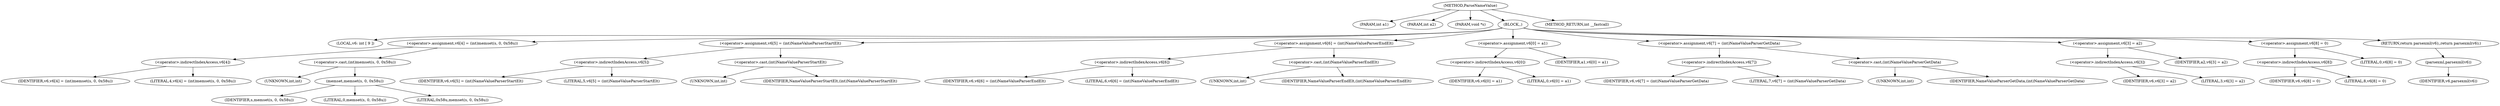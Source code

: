digraph ParseNameValue {  
"1000102" [label = "(METHOD,ParseNameValue)" ]
"1000103" [label = "(PARAM,int a1)" ]
"1000104" [label = "(PARAM,int a2)" ]
"1000105" [label = "(PARAM,void *s)" ]
"1000106" [label = "(BLOCK,,)" ]
"1000107" [label = "(LOCAL,v6: int [ 9 ])" ]
"1000108" [label = "(<operator>.assignment,v6[4] = (int)memset(s, 0, 0x58u))" ]
"1000109" [label = "(<operator>.indirectIndexAccess,v6[4])" ]
"1000110" [label = "(IDENTIFIER,v6,v6[4] = (int)memset(s, 0, 0x58u))" ]
"1000111" [label = "(LITERAL,4,v6[4] = (int)memset(s, 0, 0x58u))" ]
"1000112" [label = "(<operator>.cast,(int)memset(s, 0, 0x58u))" ]
"1000113" [label = "(UNKNOWN,int,int)" ]
"1000114" [label = "(memset,memset(s, 0, 0x58u))" ]
"1000115" [label = "(IDENTIFIER,s,memset(s, 0, 0x58u))" ]
"1000116" [label = "(LITERAL,0,memset(s, 0, 0x58u))" ]
"1000117" [label = "(LITERAL,0x58u,memset(s, 0, 0x58u))" ]
"1000118" [label = "(<operator>.assignment,v6[5] = (int)NameValueParserStartElt)" ]
"1000119" [label = "(<operator>.indirectIndexAccess,v6[5])" ]
"1000120" [label = "(IDENTIFIER,v6,v6[5] = (int)NameValueParserStartElt)" ]
"1000121" [label = "(LITERAL,5,v6[5] = (int)NameValueParserStartElt)" ]
"1000122" [label = "(<operator>.cast,(int)NameValueParserStartElt)" ]
"1000123" [label = "(UNKNOWN,int,int)" ]
"1000124" [label = "(IDENTIFIER,NameValueParserStartElt,(int)NameValueParserStartElt)" ]
"1000125" [label = "(<operator>.assignment,v6[6] = (int)NameValueParserEndElt)" ]
"1000126" [label = "(<operator>.indirectIndexAccess,v6[6])" ]
"1000127" [label = "(IDENTIFIER,v6,v6[6] = (int)NameValueParserEndElt)" ]
"1000128" [label = "(LITERAL,6,v6[6] = (int)NameValueParserEndElt)" ]
"1000129" [label = "(<operator>.cast,(int)NameValueParserEndElt)" ]
"1000130" [label = "(UNKNOWN,int,int)" ]
"1000131" [label = "(IDENTIFIER,NameValueParserEndElt,(int)NameValueParserEndElt)" ]
"1000132" [label = "(<operator>.assignment,v6[0] = a1)" ]
"1000133" [label = "(<operator>.indirectIndexAccess,v6[0])" ]
"1000134" [label = "(IDENTIFIER,v6,v6[0] = a1)" ]
"1000135" [label = "(LITERAL,0,v6[0] = a1)" ]
"1000136" [label = "(IDENTIFIER,a1,v6[0] = a1)" ]
"1000137" [label = "(<operator>.assignment,v6[7] = (int)NameValueParserGetData)" ]
"1000138" [label = "(<operator>.indirectIndexAccess,v6[7])" ]
"1000139" [label = "(IDENTIFIER,v6,v6[7] = (int)NameValueParserGetData)" ]
"1000140" [label = "(LITERAL,7,v6[7] = (int)NameValueParserGetData)" ]
"1000141" [label = "(<operator>.cast,(int)NameValueParserGetData)" ]
"1000142" [label = "(UNKNOWN,int,int)" ]
"1000143" [label = "(IDENTIFIER,NameValueParserGetData,(int)NameValueParserGetData)" ]
"1000144" [label = "(<operator>.assignment,v6[3] = a2)" ]
"1000145" [label = "(<operator>.indirectIndexAccess,v6[3])" ]
"1000146" [label = "(IDENTIFIER,v6,v6[3] = a2)" ]
"1000147" [label = "(LITERAL,3,v6[3] = a2)" ]
"1000148" [label = "(IDENTIFIER,a2,v6[3] = a2)" ]
"1000149" [label = "(<operator>.assignment,v6[8] = 0)" ]
"1000150" [label = "(<operator>.indirectIndexAccess,v6[8])" ]
"1000151" [label = "(IDENTIFIER,v6,v6[8] = 0)" ]
"1000152" [label = "(LITERAL,8,v6[8] = 0)" ]
"1000153" [label = "(LITERAL,0,v6[8] = 0)" ]
"1000154" [label = "(RETURN,return parsexml(v6);,return parsexml(v6);)" ]
"1000155" [label = "(parsexml,parsexml(v6))" ]
"1000156" [label = "(IDENTIFIER,v6,parsexml(v6))" ]
"1000157" [label = "(METHOD_RETURN,int __fastcall)" ]
  "1000102" -> "1000103" 
  "1000102" -> "1000104" 
  "1000102" -> "1000105" 
  "1000102" -> "1000106" 
  "1000102" -> "1000157" 
  "1000106" -> "1000107" 
  "1000106" -> "1000108" 
  "1000106" -> "1000118" 
  "1000106" -> "1000125" 
  "1000106" -> "1000132" 
  "1000106" -> "1000137" 
  "1000106" -> "1000144" 
  "1000106" -> "1000149" 
  "1000106" -> "1000154" 
  "1000108" -> "1000109" 
  "1000108" -> "1000112" 
  "1000109" -> "1000110" 
  "1000109" -> "1000111" 
  "1000112" -> "1000113" 
  "1000112" -> "1000114" 
  "1000114" -> "1000115" 
  "1000114" -> "1000116" 
  "1000114" -> "1000117" 
  "1000118" -> "1000119" 
  "1000118" -> "1000122" 
  "1000119" -> "1000120" 
  "1000119" -> "1000121" 
  "1000122" -> "1000123" 
  "1000122" -> "1000124" 
  "1000125" -> "1000126" 
  "1000125" -> "1000129" 
  "1000126" -> "1000127" 
  "1000126" -> "1000128" 
  "1000129" -> "1000130" 
  "1000129" -> "1000131" 
  "1000132" -> "1000133" 
  "1000132" -> "1000136" 
  "1000133" -> "1000134" 
  "1000133" -> "1000135" 
  "1000137" -> "1000138" 
  "1000137" -> "1000141" 
  "1000138" -> "1000139" 
  "1000138" -> "1000140" 
  "1000141" -> "1000142" 
  "1000141" -> "1000143" 
  "1000144" -> "1000145" 
  "1000144" -> "1000148" 
  "1000145" -> "1000146" 
  "1000145" -> "1000147" 
  "1000149" -> "1000150" 
  "1000149" -> "1000153" 
  "1000150" -> "1000151" 
  "1000150" -> "1000152" 
  "1000154" -> "1000155" 
  "1000155" -> "1000156" 
}
